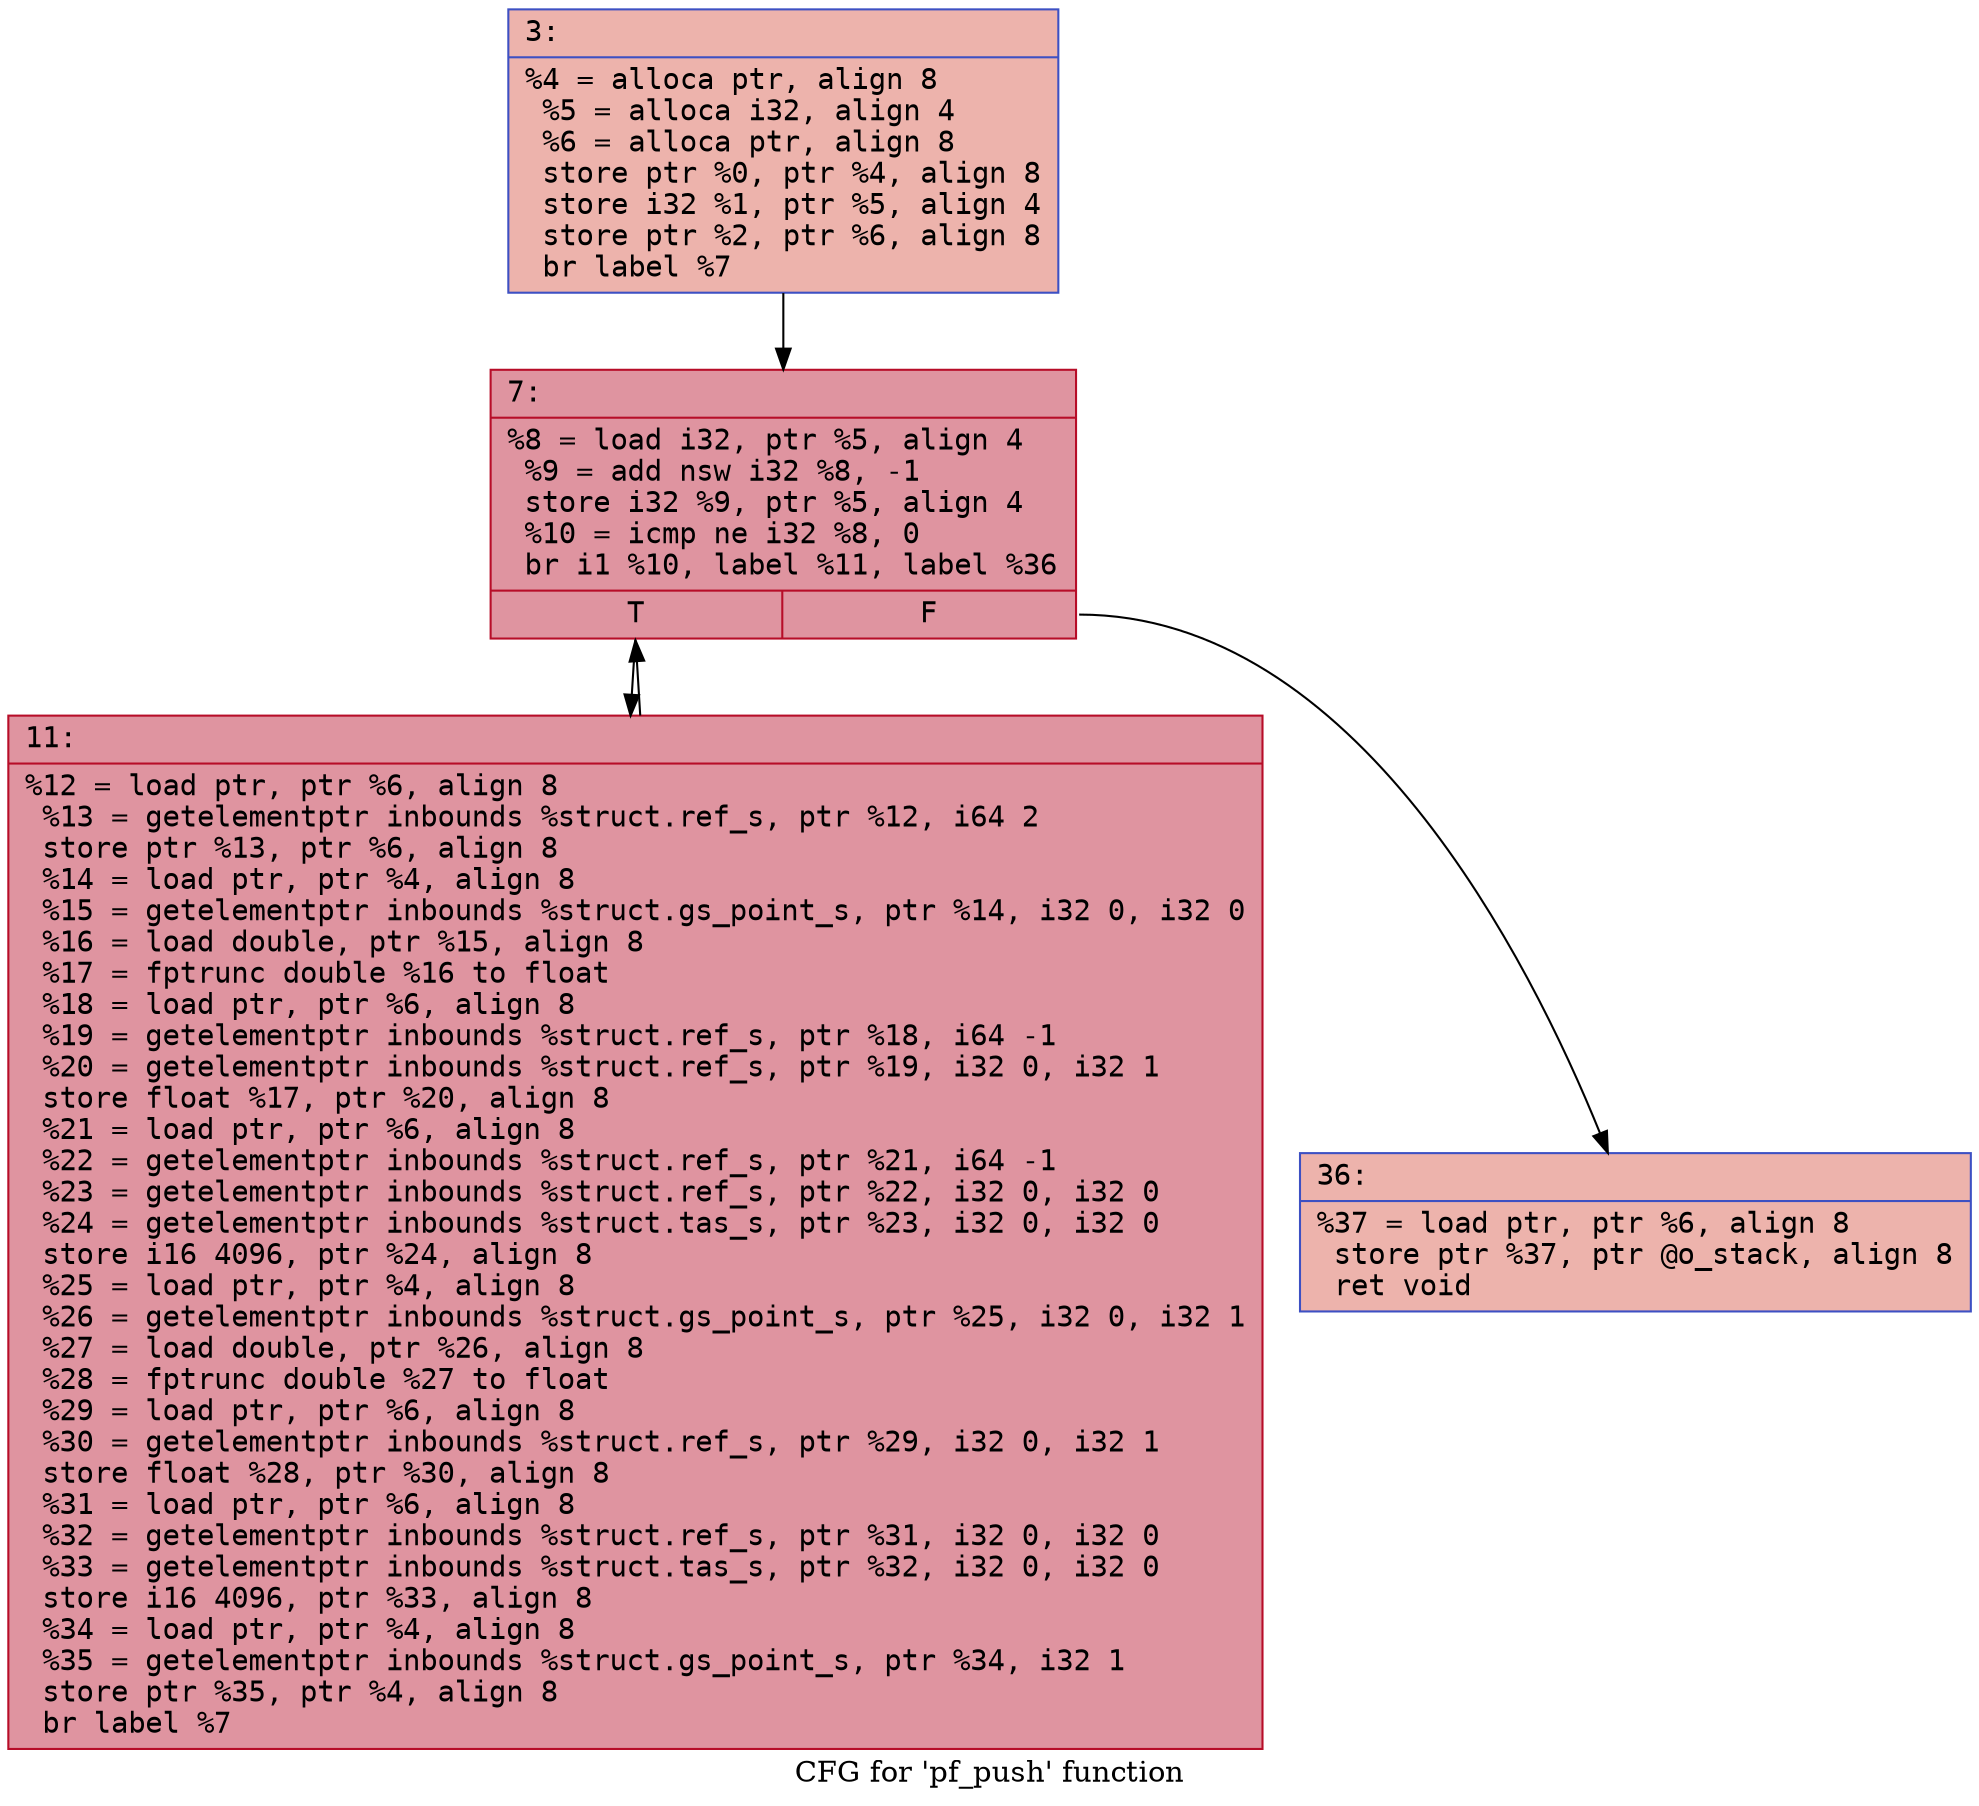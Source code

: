 digraph "CFG for 'pf_push' function" {
	label="CFG for 'pf_push' function";

	Node0x600002d6b610 [shape=record,color="#3d50c3ff", style=filled, fillcolor="#d6524470" fontname="Courier",label="{3:\l|  %4 = alloca ptr, align 8\l  %5 = alloca i32, align 4\l  %6 = alloca ptr, align 8\l  store ptr %0, ptr %4, align 8\l  store i32 %1, ptr %5, align 4\l  store ptr %2, ptr %6, align 8\l  br label %7\l}"];
	Node0x600002d6b610 -> Node0x600002d6b660[tooltip="3 -> 7\nProbability 100.00%" ];
	Node0x600002d6b660 [shape=record,color="#b70d28ff", style=filled, fillcolor="#b70d2870" fontname="Courier",label="{7:\l|  %8 = load i32, ptr %5, align 4\l  %9 = add nsw i32 %8, -1\l  store i32 %9, ptr %5, align 4\l  %10 = icmp ne i32 %8, 0\l  br i1 %10, label %11, label %36\l|{<s0>T|<s1>F}}"];
	Node0x600002d6b660:s0 -> Node0x600002d6b6b0[tooltip="7 -> 11\nProbability 96.88%" ];
	Node0x600002d6b660:s1 -> Node0x600002d6b700[tooltip="7 -> 36\nProbability 3.12%" ];
	Node0x600002d6b6b0 [shape=record,color="#b70d28ff", style=filled, fillcolor="#b70d2870" fontname="Courier",label="{11:\l|  %12 = load ptr, ptr %6, align 8\l  %13 = getelementptr inbounds %struct.ref_s, ptr %12, i64 2\l  store ptr %13, ptr %6, align 8\l  %14 = load ptr, ptr %4, align 8\l  %15 = getelementptr inbounds %struct.gs_point_s, ptr %14, i32 0, i32 0\l  %16 = load double, ptr %15, align 8\l  %17 = fptrunc double %16 to float\l  %18 = load ptr, ptr %6, align 8\l  %19 = getelementptr inbounds %struct.ref_s, ptr %18, i64 -1\l  %20 = getelementptr inbounds %struct.ref_s, ptr %19, i32 0, i32 1\l  store float %17, ptr %20, align 8\l  %21 = load ptr, ptr %6, align 8\l  %22 = getelementptr inbounds %struct.ref_s, ptr %21, i64 -1\l  %23 = getelementptr inbounds %struct.ref_s, ptr %22, i32 0, i32 0\l  %24 = getelementptr inbounds %struct.tas_s, ptr %23, i32 0, i32 0\l  store i16 4096, ptr %24, align 8\l  %25 = load ptr, ptr %4, align 8\l  %26 = getelementptr inbounds %struct.gs_point_s, ptr %25, i32 0, i32 1\l  %27 = load double, ptr %26, align 8\l  %28 = fptrunc double %27 to float\l  %29 = load ptr, ptr %6, align 8\l  %30 = getelementptr inbounds %struct.ref_s, ptr %29, i32 0, i32 1\l  store float %28, ptr %30, align 8\l  %31 = load ptr, ptr %6, align 8\l  %32 = getelementptr inbounds %struct.ref_s, ptr %31, i32 0, i32 0\l  %33 = getelementptr inbounds %struct.tas_s, ptr %32, i32 0, i32 0\l  store i16 4096, ptr %33, align 8\l  %34 = load ptr, ptr %4, align 8\l  %35 = getelementptr inbounds %struct.gs_point_s, ptr %34, i32 1\l  store ptr %35, ptr %4, align 8\l  br label %7\l}"];
	Node0x600002d6b6b0 -> Node0x600002d6b660[tooltip="11 -> 7\nProbability 100.00%" ];
	Node0x600002d6b700 [shape=record,color="#3d50c3ff", style=filled, fillcolor="#d6524470" fontname="Courier",label="{36:\l|  %37 = load ptr, ptr %6, align 8\l  store ptr %37, ptr @o_stack, align 8\l  ret void\l}"];
}
